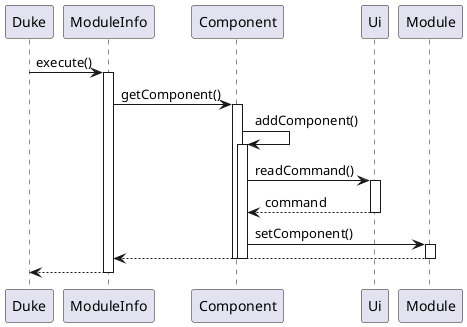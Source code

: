 @startuml
participant Duke
Duke -> ModuleInfo : execute()
activate ModuleInfo
ModuleInfo -> Component : getComponent()
activate Component
Component -> Component : addComponent()
activate Component
Component -> Ui : readCommand()
activate Ui
Ui --> Component : command
deactivate Ui

Component -> Module : setComponent()
activate Module
Module --> ModuleInfo
deactivate Module
deactivate Component
deactivate Component

return
@enduml